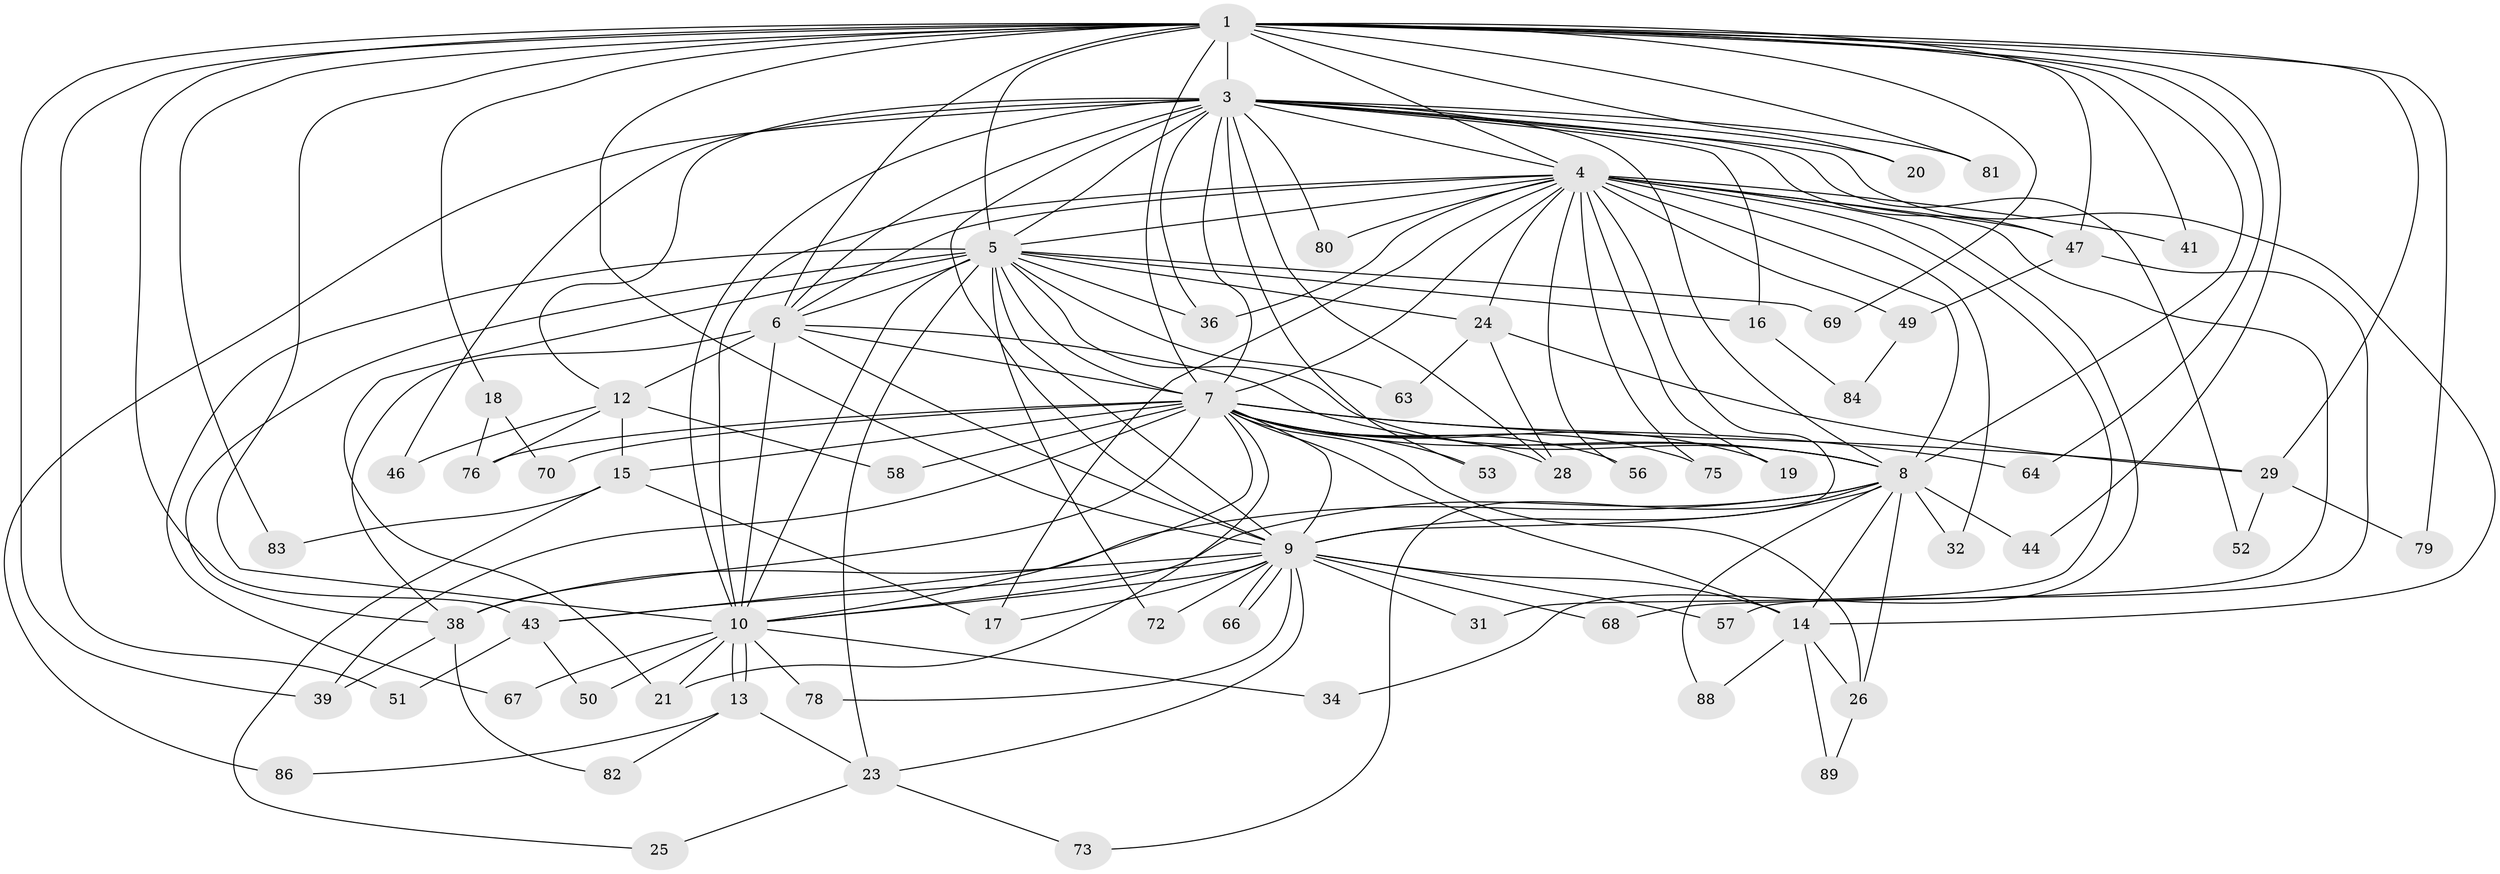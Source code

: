 // original degree distribution, {15: 0.011111111111111112, 19: 0.011111111111111112, 21: 0.011111111111111112, 24: 0.011111111111111112, 20: 0.011111111111111112, 11: 0.011111111111111112, 25: 0.011111111111111112, 18: 0.011111111111111112, 23: 0.011111111111111112, 16: 0.011111111111111112, 3: 0.18888888888888888, 5: 0.06666666666666667, 4: 0.07777777777777778, 7: 0.011111111111111112, 2: 0.5333333333333333, 6: 0.011111111111111112}
// Generated by graph-tools (version 1.1) at 2025/11/02/27/25 16:11:02]
// undirected, 65 vertices, 162 edges
graph export_dot {
graph [start="1"]
  node [color=gray90,style=filled];
  1 [super="+2"];
  3 [super="+33"];
  4 [super="+11"];
  5 [super="+62"];
  6;
  7 [super="+22"];
  8 [super="+60"];
  9 [super="+40"];
  10 [super="+27"];
  12 [super="+42"];
  13 [super="+48"];
  14 [super="+85"];
  15 [super="+61"];
  16;
  17;
  18 [super="+87"];
  19;
  20;
  21 [super="+30"];
  23 [super="+90"];
  24 [super="+55"];
  25;
  26 [super="+54"];
  28;
  29 [super="+35"];
  31;
  32;
  34;
  36 [super="+37"];
  38 [super="+59"];
  39 [super="+74"];
  41;
  43 [super="+45"];
  44 [super="+71"];
  46;
  47 [super="+65"];
  49;
  50;
  51;
  52;
  53;
  56;
  57;
  58;
  63;
  64;
  66;
  67;
  68;
  69;
  70;
  72 [super="+77"];
  73;
  75;
  76;
  78;
  79;
  80;
  81;
  82;
  83;
  84;
  86;
  88;
  89;
  1 -- 3 [weight=2];
  1 -- 4 [weight=2];
  1 -- 5 [weight=2];
  1 -- 6 [weight=2];
  1 -- 7 [weight=2];
  1 -- 8 [weight=2];
  1 -- 9 [weight=2];
  1 -- 10 [weight=2];
  1 -- 20;
  1 -- 29;
  1 -- 44 [weight=2];
  1 -- 51;
  1 -- 69;
  1 -- 64;
  1 -- 79;
  1 -- 81;
  1 -- 18;
  1 -- 83;
  1 -- 41;
  1 -- 47;
  1 -- 39;
  1 -- 43;
  3 -- 4;
  3 -- 5;
  3 -- 6;
  3 -- 7;
  3 -- 8;
  3 -- 9;
  3 -- 10;
  3 -- 12;
  3 -- 16;
  3 -- 20;
  3 -- 28;
  3 -- 36;
  3 -- 46;
  3 -- 52;
  3 -- 53;
  3 -- 81;
  3 -- 86;
  3 -- 80;
  3 -- 14;
  3 -- 47;
  4 -- 5;
  4 -- 6;
  4 -- 7;
  4 -- 8 [weight=3];
  4 -- 9;
  4 -- 10;
  4 -- 17;
  4 -- 24;
  4 -- 31;
  4 -- 32;
  4 -- 34;
  4 -- 41;
  4 -- 47;
  4 -- 49;
  4 -- 56;
  4 -- 68;
  4 -- 75;
  4 -- 80;
  4 -- 36;
  4 -- 19;
  5 -- 6;
  5 -- 7;
  5 -- 8;
  5 -- 9;
  5 -- 10 [weight=2];
  5 -- 16;
  5 -- 24;
  5 -- 36;
  5 -- 63;
  5 -- 67;
  5 -- 69;
  5 -- 72;
  5 -- 38;
  5 -- 21;
  5 -- 23;
  6 -- 7;
  6 -- 8;
  6 -- 9;
  6 -- 10;
  6 -- 12;
  6 -- 38;
  7 -- 8;
  7 -- 9 [weight=2];
  7 -- 10;
  7 -- 14;
  7 -- 15;
  7 -- 19;
  7 -- 21;
  7 -- 26;
  7 -- 28;
  7 -- 39;
  7 -- 53;
  7 -- 58;
  7 -- 64;
  7 -- 70;
  7 -- 75;
  7 -- 76;
  7 -- 29;
  7 -- 56;
  7 -- 38;
  8 -- 9;
  8 -- 10;
  8 -- 14;
  8 -- 26;
  8 -- 32;
  8 -- 43;
  8 -- 44;
  8 -- 73;
  8 -- 88;
  9 -- 10 [weight=2];
  9 -- 17;
  9 -- 23;
  9 -- 31;
  9 -- 38;
  9 -- 43;
  9 -- 57;
  9 -- 66;
  9 -- 66;
  9 -- 68;
  9 -- 72 [weight=2];
  9 -- 78;
  9 -- 14;
  10 -- 13 [weight=2];
  10 -- 13;
  10 -- 21;
  10 -- 34;
  10 -- 67;
  10 -- 78;
  10 -- 50;
  12 -- 15 [weight=2];
  12 -- 46;
  12 -- 58;
  12 -- 76;
  13 -- 23;
  13 -- 82;
  13 -- 86;
  14 -- 88;
  14 -- 89;
  14 -- 26;
  15 -- 25;
  15 -- 17;
  15 -- 83;
  16 -- 84;
  18 -- 70;
  18 -- 76;
  23 -- 25;
  23 -- 73;
  24 -- 29;
  24 -- 28;
  24 -- 63;
  26 -- 89;
  29 -- 52;
  29 -- 79;
  38 -- 39;
  38 -- 82;
  43 -- 50;
  43 -- 51;
  47 -- 49;
  47 -- 57;
  49 -- 84;
}

